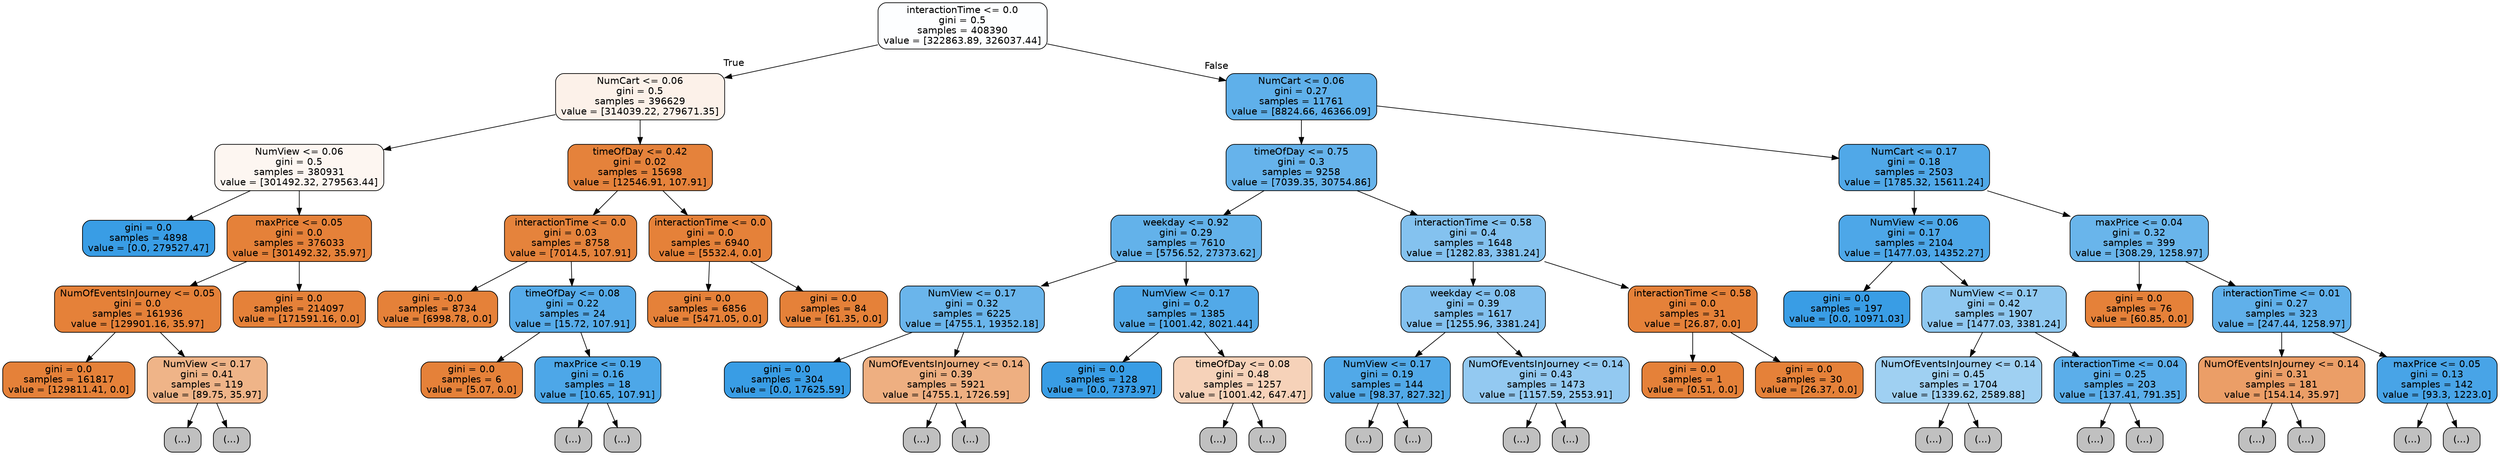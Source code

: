 digraph Tree {
node [shape=box, style="filled, rounded", color="black", fontname="helvetica"] ;
edge [fontname="helvetica"] ;
0 [label="interactionTime <= 0.0\ngini = 0.5\nsamples = 408390\nvalue = [322863.89, 326037.44]", fillcolor="#fdfeff"] ;
1 [label="NumCart <= 0.06\ngini = 0.5\nsamples = 396629\nvalue = [314039.22, 279671.35]", fillcolor="#fcf1e9"] ;
0 -> 1 [labeldistance=2.5, labelangle=45, headlabel="True"] ;
2 [label="NumView <= 0.06\ngini = 0.5\nsamples = 380931\nvalue = [301492.32, 279563.44]", fillcolor="#fdf6f1"] ;
1 -> 2 ;
3 [label="gini = 0.0\nsamples = 4898\nvalue = [0.0, 279527.47]", fillcolor="#399de5"] ;
2 -> 3 ;
4 [label="maxPrice <= 0.05\ngini = 0.0\nsamples = 376033\nvalue = [301492.32, 35.97]", fillcolor="#e58139"] ;
2 -> 4 ;
5 [label="NumOfEventsInJourney <= 0.05\ngini = 0.0\nsamples = 161936\nvalue = [129901.16, 35.97]", fillcolor="#e58139"] ;
4 -> 5 ;
6 [label="gini = 0.0\nsamples = 161817\nvalue = [129811.41, 0.0]", fillcolor="#e58139"] ;
5 -> 6 ;
7 [label="NumView <= 0.17\ngini = 0.41\nsamples = 119\nvalue = [89.75, 35.97]", fillcolor="#efb488"] ;
5 -> 7 ;
8 [label="(...)", fillcolor="#C0C0C0"] ;
7 -> 8 ;
9 [label="(...)", fillcolor="#C0C0C0"] ;
7 -> 9 ;
10 [label="gini = 0.0\nsamples = 214097\nvalue = [171591.16, 0.0]", fillcolor="#e58139"] ;
4 -> 10 ;
11 [label="timeOfDay <= 0.42\ngini = 0.02\nsamples = 15698\nvalue = [12546.91, 107.91]", fillcolor="#e5823b"] ;
1 -> 11 ;
12 [label="interactionTime <= 0.0\ngini = 0.03\nsamples = 8758\nvalue = [7014.5, 107.91]", fillcolor="#e5833c"] ;
11 -> 12 ;
13 [label="gini = -0.0\nsamples = 8734\nvalue = [6998.78, 0.0]", fillcolor="#e58139"] ;
12 -> 13 ;
14 [label="timeOfDay <= 0.08\ngini = 0.22\nsamples = 24\nvalue = [15.72, 107.91]", fillcolor="#56abe9"] ;
12 -> 14 ;
15 [label="gini = 0.0\nsamples = 6\nvalue = [5.07, 0.0]", fillcolor="#e58139"] ;
14 -> 15 ;
16 [label="maxPrice <= 0.19\ngini = 0.16\nsamples = 18\nvalue = [10.65, 107.91]", fillcolor="#4da7e8"] ;
14 -> 16 ;
17 [label="(...)", fillcolor="#C0C0C0"] ;
16 -> 17 ;
26 [label="(...)", fillcolor="#C0C0C0"] ;
16 -> 26 ;
29 [label="interactionTime <= 0.0\ngini = 0.0\nsamples = 6940\nvalue = [5532.4, 0.0]", fillcolor="#e58139"] ;
11 -> 29 ;
30 [label="gini = 0.0\nsamples = 6856\nvalue = [5471.05, 0.0]", fillcolor="#e58139"] ;
29 -> 30 ;
31 [label="gini = 0.0\nsamples = 84\nvalue = [61.35, 0.0]", fillcolor="#e58139"] ;
29 -> 31 ;
32 [label="NumCart <= 0.06\ngini = 0.27\nsamples = 11761\nvalue = [8824.66, 46366.09]", fillcolor="#5fb0ea"] ;
0 -> 32 [labeldistance=2.5, labelangle=-45, headlabel="False"] ;
33 [label="timeOfDay <= 0.75\ngini = 0.3\nsamples = 9258\nvalue = [7039.35, 30754.86]", fillcolor="#66b3eb"] ;
32 -> 33 ;
34 [label="weekday <= 0.92\ngini = 0.29\nsamples = 7610\nvalue = [5756.52, 27373.62]", fillcolor="#63b2ea"] ;
33 -> 34 ;
35 [label="NumView <= 0.17\ngini = 0.32\nsamples = 6225\nvalue = [4755.1, 19352.18]", fillcolor="#6ab5eb"] ;
34 -> 35 ;
36 [label="gini = 0.0\nsamples = 304\nvalue = [0.0, 17625.59]", fillcolor="#399de5"] ;
35 -> 36 ;
37 [label="NumOfEventsInJourney <= 0.14\ngini = 0.39\nsamples = 5921\nvalue = [4755.1, 1726.59]", fillcolor="#eeaf81"] ;
35 -> 37 ;
38 [label="(...)", fillcolor="#C0C0C0"] ;
37 -> 38 ;
39 [label="(...)", fillcolor="#C0C0C0"] ;
37 -> 39 ;
82 [label="NumView <= 0.17\ngini = 0.2\nsamples = 1385\nvalue = [1001.42, 8021.44]", fillcolor="#52a9e8"] ;
34 -> 82 ;
83 [label="gini = 0.0\nsamples = 128\nvalue = [0.0, 7373.97]", fillcolor="#399de5"] ;
82 -> 83 ;
84 [label="timeOfDay <= 0.08\ngini = 0.48\nsamples = 1257\nvalue = [1001.42, 647.47]", fillcolor="#f6d2b9"] ;
82 -> 84 ;
85 [label="(...)", fillcolor="#C0C0C0"] ;
84 -> 85 ;
96 [label="(...)", fillcolor="#C0C0C0"] ;
84 -> 96 ;
103 [label="interactionTime <= 0.58\ngini = 0.4\nsamples = 1648\nvalue = [1282.83, 3381.24]", fillcolor="#84c2ef"] ;
33 -> 103 ;
104 [label="weekday <= 0.08\ngini = 0.39\nsamples = 1617\nvalue = [1255.96, 3381.24]", fillcolor="#83c1ef"] ;
103 -> 104 ;
105 [label="NumView <= 0.17\ngini = 0.19\nsamples = 144\nvalue = [98.37, 827.32]", fillcolor="#51a9e8"] ;
104 -> 105 ;
106 [label="(...)", fillcolor="#C0C0C0"] ;
105 -> 106 ;
107 [label="(...)", fillcolor="#C0C0C0"] ;
105 -> 107 ;
108 [label="NumOfEventsInJourney <= 0.14\ngini = 0.43\nsamples = 1473\nvalue = [1157.59, 2553.91]", fillcolor="#93c9f1"] ;
104 -> 108 ;
109 [label="(...)", fillcolor="#C0C0C0"] ;
108 -> 109 ;
168 [label="(...)", fillcolor="#C0C0C0"] ;
108 -> 168 ;
183 [label="interactionTime <= 0.58\ngini = 0.0\nsamples = 31\nvalue = [26.87, 0.0]", fillcolor="#e58139"] ;
103 -> 183 ;
184 [label="gini = 0.0\nsamples = 1\nvalue = [0.51, 0.0]", fillcolor="#e58139"] ;
183 -> 184 ;
185 [label="gini = 0.0\nsamples = 30\nvalue = [26.37, 0.0]", fillcolor="#e58139"] ;
183 -> 185 ;
186 [label="NumCart <= 0.17\ngini = 0.18\nsamples = 2503\nvalue = [1785.32, 15611.24]", fillcolor="#50a8e8"] ;
32 -> 186 ;
187 [label="NumView <= 0.06\ngini = 0.17\nsamples = 2104\nvalue = [1477.03, 14352.27]", fillcolor="#4da7e8"] ;
186 -> 187 ;
188 [label="gini = 0.0\nsamples = 197\nvalue = [0.0, 10971.03]", fillcolor="#399de5"] ;
187 -> 188 ;
189 [label="NumView <= 0.17\ngini = 0.42\nsamples = 1907\nvalue = [1477.03, 3381.24]", fillcolor="#8fc8f0"] ;
187 -> 189 ;
190 [label="NumOfEventsInJourney <= 0.14\ngini = 0.45\nsamples = 1704\nvalue = [1339.62, 2589.88]", fillcolor="#9fd0f2"] ;
189 -> 190 ;
191 [label="(...)", fillcolor="#C0C0C0"] ;
190 -> 191 ;
194 [label="(...)", fillcolor="#C0C0C0"] ;
190 -> 194 ;
197 [label="interactionTime <= 0.04\ngini = 0.25\nsamples = 203\nvalue = [137.41, 791.35]", fillcolor="#5baeea"] ;
189 -> 197 ;
198 [label="(...)", fillcolor="#C0C0C0"] ;
197 -> 198 ;
211 [label="(...)", fillcolor="#C0C0C0"] ;
197 -> 211 ;
268 [label="maxPrice <= 0.04\ngini = 0.32\nsamples = 399\nvalue = [308.29, 1258.97]", fillcolor="#69b5eb"] ;
186 -> 268 ;
269 [label="gini = 0.0\nsamples = 76\nvalue = [60.85, 0.0]", fillcolor="#e58139"] ;
268 -> 269 ;
270 [label="interactionTime <= 0.01\ngini = 0.27\nsamples = 323\nvalue = [247.44, 1258.97]", fillcolor="#60b0ea"] ;
268 -> 270 ;
271 [label="NumOfEventsInJourney <= 0.14\ngini = 0.31\nsamples = 181\nvalue = [154.14, 35.97]", fillcolor="#eb9e67"] ;
270 -> 271 ;
272 [label="(...)", fillcolor="#C0C0C0"] ;
271 -> 272 ;
273 [label="(...)", fillcolor="#C0C0C0"] ;
271 -> 273 ;
280 [label="maxPrice <= 0.05\ngini = 0.13\nsamples = 142\nvalue = [93.3, 1223.0]", fillcolor="#48a4e7"] ;
270 -> 280 ;
281 [label="(...)", fillcolor="#C0C0C0"] ;
280 -> 281 ;
292 [label="(...)", fillcolor="#C0C0C0"] ;
280 -> 292 ;
}
